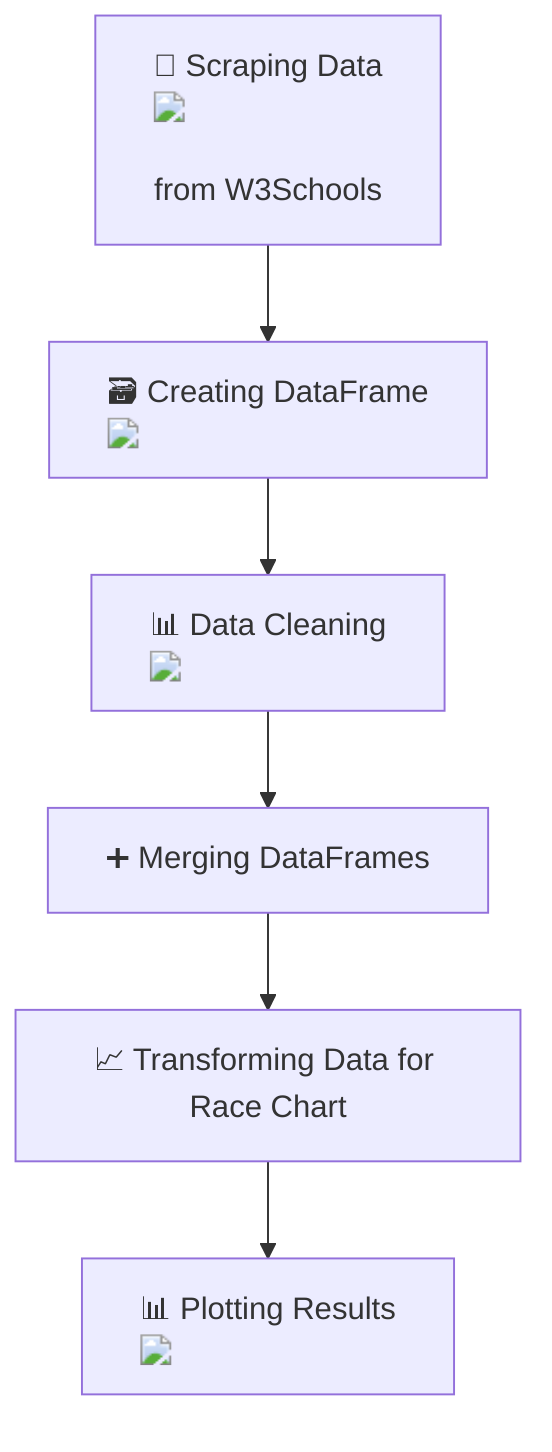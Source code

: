 flowchart TD
    A["🔄 Scraping Data <img src='icons/file.svg'/> <br/> from W3Schools"]
    B["🗃️ Creating DataFrame <img src='icons/table.svg'/>"]
    C["📊 Data Cleaning <img src='icons/column_split.svg'/>"]
    D["➕ Merging DataFrames"]
    E["📈 Transforming Data for Race Chart"]
    F["📊 Plotting Results <img src='dummy_plots/barplot_template.svg'/>"]
    
    A --> B
    B --> C
    C --> D
    D --> E
    E --> F